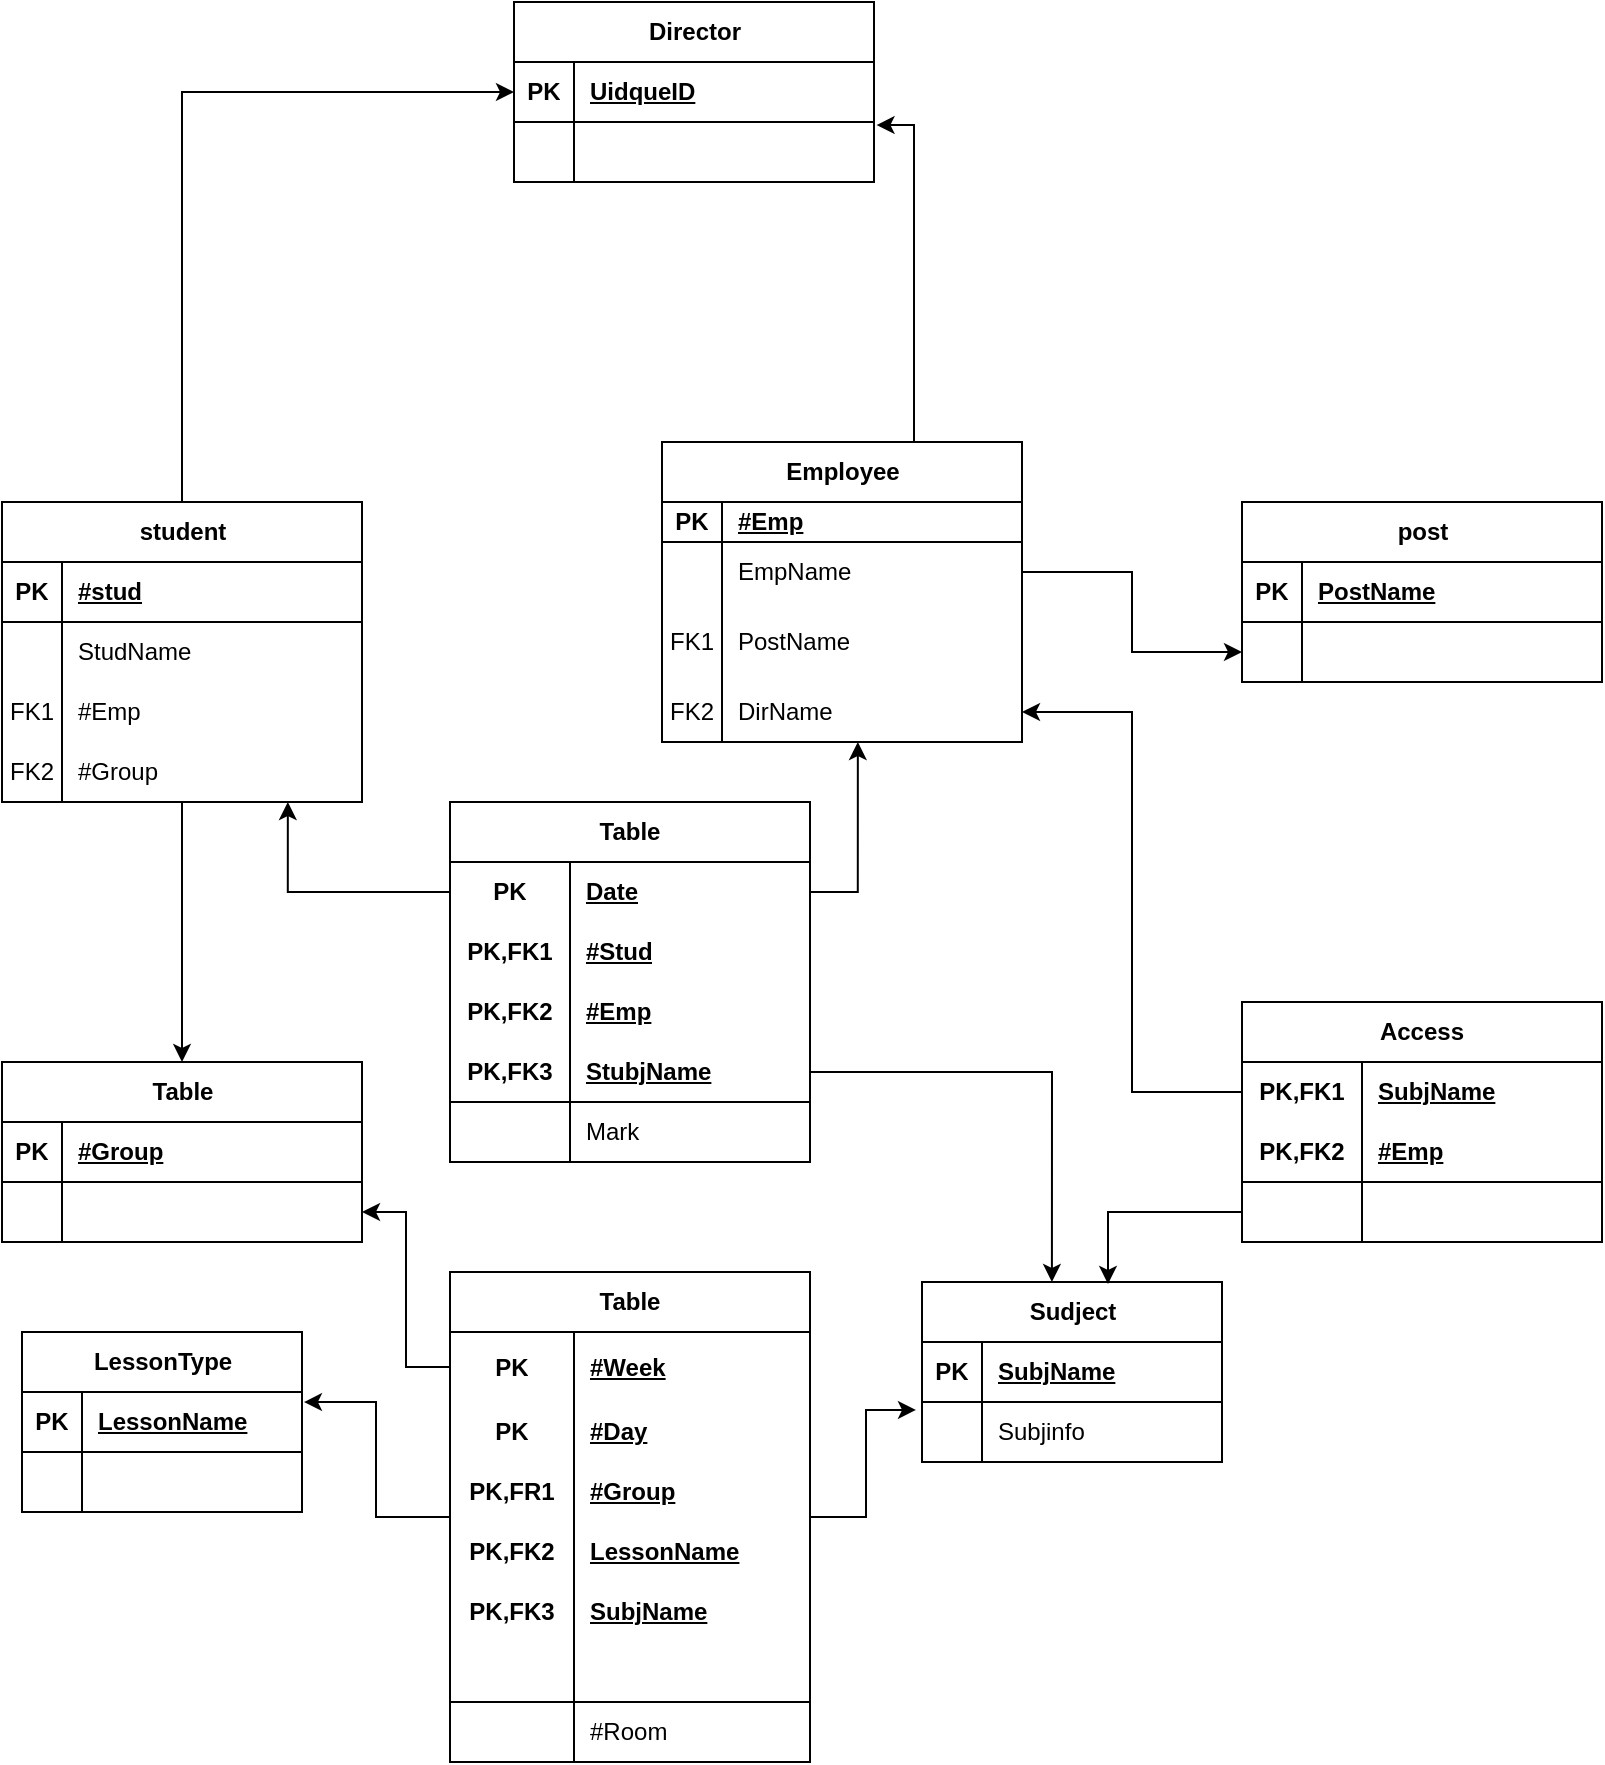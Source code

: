 <mxfile version="24.7.10">
  <diagram name="Страница — 1" id="5IH-jWt40UI-4HRTnUhj">
    <mxGraphModel dx="631" dy="853" grid="1" gridSize="10" guides="1" tooltips="1" connect="1" arrows="1" fold="1" page="1" pageScale="1" pageWidth="827" pageHeight="1169" math="0" shadow="0">
      <root>
        <mxCell id="0" />
        <mxCell id="1" parent="0" />
        <mxCell id="b1RxJrLbf18WU-riQd_y-133" style="edgeStyle=orthogonalEdgeStyle;rounded=0;orthogonalLoop=1;jettySize=auto;html=1;" edge="1" parent="1" source="b1RxJrLbf18WU-riQd_y-1" target="b1RxJrLbf18WU-riQd_y-120">
          <mxGeometry relative="1" as="geometry" />
        </mxCell>
        <mxCell id="b1RxJrLbf18WU-riQd_y-202" style="edgeStyle=orthogonalEdgeStyle;rounded=0;orthogonalLoop=1;jettySize=auto;html=1;entryX=0;entryY=0.5;entryDx=0;entryDy=0;" edge="1" parent="1" source="b1RxJrLbf18WU-riQd_y-1" target="b1RxJrLbf18WU-riQd_y-187">
          <mxGeometry relative="1" as="geometry" />
        </mxCell>
        <mxCell id="b1RxJrLbf18WU-riQd_y-1" value="student" style="shape=table;startSize=30;container=1;collapsible=1;childLayout=tableLayout;fixedRows=1;rowLines=0;fontStyle=1;align=center;resizeLast=1;html=1;" vertex="1" parent="1">
          <mxGeometry x="14" y="350" width="180" height="150" as="geometry" />
        </mxCell>
        <mxCell id="b1RxJrLbf18WU-riQd_y-2" value="" style="shape=tableRow;horizontal=0;startSize=0;swimlaneHead=0;swimlaneBody=0;fillColor=none;collapsible=0;dropTarget=0;points=[[0,0.5],[1,0.5]];portConstraint=eastwest;top=0;left=0;right=0;bottom=1;" vertex="1" parent="b1RxJrLbf18WU-riQd_y-1">
          <mxGeometry y="30" width="180" height="30" as="geometry" />
        </mxCell>
        <mxCell id="b1RxJrLbf18WU-riQd_y-3" value="PK" style="shape=partialRectangle;connectable=0;fillColor=none;top=0;left=0;bottom=0;right=0;fontStyle=1;overflow=hidden;whiteSpace=wrap;html=1;" vertex="1" parent="b1RxJrLbf18WU-riQd_y-2">
          <mxGeometry width="30" height="30" as="geometry">
            <mxRectangle width="30" height="30" as="alternateBounds" />
          </mxGeometry>
        </mxCell>
        <mxCell id="b1RxJrLbf18WU-riQd_y-4" value="#stud" style="shape=partialRectangle;connectable=0;fillColor=none;top=0;left=0;bottom=0;right=0;align=left;spacingLeft=6;fontStyle=5;overflow=hidden;whiteSpace=wrap;html=1;" vertex="1" parent="b1RxJrLbf18WU-riQd_y-2">
          <mxGeometry x="30" width="150" height="30" as="geometry">
            <mxRectangle width="150" height="30" as="alternateBounds" />
          </mxGeometry>
        </mxCell>
        <mxCell id="b1RxJrLbf18WU-riQd_y-5" value="" style="shape=tableRow;horizontal=0;startSize=0;swimlaneHead=0;swimlaneBody=0;fillColor=none;collapsible=0;dropTarget=0;points=[[0,0.5],[1,0.5]];portConstraint=eastwest;top=0;left=0;right=0;bottom=0;" vertex="1" parent="b1RxJrLbf18WU-riQd_y-1">
          <mxGeometry y="60" width="180" height="30" as="geometry" />
        </mxCell>
        <mxCell id="b1RxJrLbf18WU-riQd_y-6" value="" style="shape=partialRectangle;connectable=0;fillColor=none;top=0;left=0;bottom=0;right=0;editable=1;overflow=hidden;whiteSpace=wrap;html=1;" vertex="1" parent="b1RxJrLbf18WU-riQd_y-5">
          <mxGeometry width="30" height="30" as="geometry">
            <mxRectangle width="30" height="30" as="alternateBounds" />
          </mxGeometry>
        </mxCell>
        <mxCell id="b1RxJrLbf18WU-riQd_y-7" value="StudName" style="shape=partialRectangle;connectable=0;fillColor=none;top=0;left=0;bottom=0;right=0;align=left;spacingLeft=6;overflow=hidden;whiteSpace=wrap;html=1;" vertex="1" parent="b1RxJrLbf18WU-riQd_y-5">
          <mxGeometry x="30" width="150" height="30" as="geometry">
            <mxRectangle width="150" height="30" as="alternateBounds" />
          </mxGeometry>
        </mxCell>
        <mxCell id="b1RxJrLbf18WU-riQd_y-8" value="" style="shape=tableRow;horizontal=0;startSize=0;swimlaneHead=0;swimlaneBody=0;fillColor=none;collapsible=0;dropTarget=0;points=[[0,0.5],[1,0.5]];portConstraint=eastwest;top=0;left=0;right=0;bottom=0;" vertex="1" parent="b1RxJrLbf18WU-riQd_y-1">
          <mxGeometry y="90" width="180" height="30" as="geometry" />
        </mxCell>
        <mxCell id="b1RxJrLbf18WU-riQd_y-9" value="FK1" style="shape=partialRectangle;connectable=0;fillColor=none;top=0;left=0;bottom=0;right=0;editable=1;overflow=hidden;whiteSpace=wrap;html=1;" vertex="1" parent="b1RxJrLbf18WU-riQd_y-8">
          <mxGeometry width="30" height="30" as="geometry">
            <mxRectangle width="30" height="30" as="alternateBounds" />
          </mxGeometry>
        </mxCell>
        <mxCell id="b1RxJrLbf18WU-riQd_y-10" value="#Emp" style="shape=partialRectangle;connectable=0;fillColor=none;top=0;left=0;bottom=0;right=0;align=left;spacingLeft=6;overflow=hidden;whiteSpace=wrap;html=1;" vertex="1" parent="b1RxJrLbf18WU-riQd_y-8">
          <mxGeometry x="30" width="150" height="30" as="geometry">
            <mxRectangle width="150" height="30" as="alternateBounds" />
          </mxGeometry>
        </mxCell>
        <mxCell id="b1RxJrLbf18WU-riQd_y-11" value="" style="shape=tableRow;horizontal=0;startSize=0;swimlaneHead=0;swimlaneBody=0;fillColor=none;collapsible=0;dropTarget=0;points=[[0,0.5],[1,0.5]];portConstraint=eastwest;top=0;left=0;right=0;bottom=0;" vertex="1" parent="b1RxJrLbf18WU-riQd_y-1">
          <mxGeometry y="120" width="180" height="30" as="geometry" />
        </mxCell>
        <mxCell id="b1RxJrLbf18WU-riQd_y-12" value="FK2" style="shape=partialRectangle;connectable=0;fillColor=none;top=0;left=0;bottom=0;right=0;editable=1;overflow=hidden;whiteSpace=wrap;html=1;" vertex="1" parent="b1RxJrLbf18WU-riQd_y-11">
          <mxGeometry width="30" height="30" as="geometry">
            <mxRectangle width="30" height="30" as="alternateBounds" />
          </mxGeometry>
        </mxCell>
        <mxCell id="b1RxJrLbf18WU-riQd_y-13" value="#Group" style="shape=partialRectangle;connectable=0;fillColor=none;top=0;left=0;bottom=0;right=0;align=left;spacingLeft=6;overflow=hidden;whiteSpace=wrap;html=1;" vertex="1" parent="b1RxJrLbf18WU-riQd_y-11">
          <mxGeometry x="30" width="150" height="30" as="geometry">
            <mxRectangle width="150" height="30" as="alternateBounds" />
          </mxGeometry>
        </mxCell>
        <mxCell id="b1RxJrLbf18WU-riQd_y-28" value="Employee" style="shape=table;startSize=30;container=1;collapsible=1;childLayout=tableLayout;fixedRows=1;rowLines=0;fontStyle=1;align=center;resizeLast=1;html=1;" vertex="1" parent="1">
          <mxGeometry x="344" y="320" width="180" height="150" as="geometry" />
        </mxCell>
        <mxCell id="b1RxJrLbf18WU-riQd_y-29" value="" style="shape=tableRow;horizontal=0;startSize=0;swimlaneHead=0;swimlaneBody=0;fillColor=none;collapsible=0;dropTarget=0;points=[[0,0.5],[1,0.5]];portConstraint=eastwest;top=0;left=0;right=0;bottom=1;" vertex="1" parent="b1RxJrLbf18WU-riQd_y-28">
          <mxGeometry y="30" width="180" height="20" as="geometry" />
        </mxCell>
        <mxCell id="b1RxJrLbf18WU-riQd_y-30" value="PK" style="shape=partialRectangle;connectable=0;fillColor=none;top=0;left=0;bottom=0;right=0;fontStyle=1;overflow=hidden;whiteSpace=wrap;html=1;" vertex="1" parent="b1RxJrLbf18WU-riQd_y-29">
          <mxGeometry width="30" height="20" as="geometry">
            <mxRectangle width="30" height="20" as="alternateBounds" />
          </mxGeometry>
        </mxCell>
        <mxCell id="b1RxJrLbf18WU-riQd_y-31" value="#Emp" style="shape=partialRectangle;connectable=0;fillColor=none;top=0;left=0;bottom=0;right=0;align=left;spacingLeft=6;fontStyle=5;overflow=hidden;whiteSpace=wrap;html=1;" vertex="1" parent="b1RxJrLbf18WU-riQd_y-29">
          <mxGeometry x="30" width="150" height="20" as="geometry">
            <mxRectangle width="150" height="20" as="alternateBounds" />
          </mxGeometry>
        </mxCell>
        <mxCell id="b1RxJrLbf18WU-riQd_y-32" value="" style="shape=tableRow;horizontal=0;startSize=0;swimlaneHead=0;swimlaneBody=0;fillColor=none;collapsible=0;dropTarget=0;points=[[0,0.5],[1,0.5]];portConstraint=eastwest;top=0;left=0;right=0;bottom=0;" vertex="1" parent="b1RxJrLbf18WU-riQd_y-28">
          <mxGeometry y="50" width="180" height="30" as="geometry" />
        </mxCell>
        <mxCell id="b1RxJrLbf18WU-riQd_y-33" value="" style="shape=partialRectangle;connectable=0;fillColor=none;top=0;left=0;bottom=0;right=0;editable=1;overflow=hidden;whiteSpace=wrap;html=1;" vertex="1" parent="b1RxJrLbf18WU-riQd_y-32">
          <mxGeometry width="30" height="30" as="geometry">
            <mxRectangle width="30" height="30" as="alternateBounds" />
          </mxGeometry>
        </mxCell>
        <mxCell id="b1RxJrLbf18WU-riQd_y-34" value="EmpName" style="shape=partialRectangle;connectable=0;fillColor=none;top=0;left=0;bottom=0;right=0;align=left;spacingLeft=6;overflow=hidden;whiteSpace=wrap;html=1;" vertex="1" parent="b1RxJrLbf18WU-riQd_y-32">
          <mxGeometry x="30" width="150" height="30" as="geometry">
            <mxRectangle width="150" height="30" as="alternateBounds" />
          </mxGeometry>
        </mxCell>
        <mxCell id="b1RxJrLbf18WU-riQd_y-35" value="" style="shape=tableRow;horizontal=0;startSize=0;swimlaneHead=0;swimlaneBody=0;fillColor=none;collapsible=0;dropTarget=0;points=[[0,0.5],[1,0.5]];portConstraint=eastwest;top=0;left=0;right=0;bottom=0;" vertex="1" parent="b1RxJrLbf18WU-riQd_y-28">
          <mxGeometry y="80" width="180" height="40" as="geometry" />
        </mxCell>
        <mxCell id="b1RxJrLbf18WU-riQd_y-36" value="FK1" style="shape=partialRectangle;connectable=0;fillColor=none;top=0;left=0;bottom=0;right=0;editable=1;overflow=hidden;whiteSpace=wrap;html=1;" vertex="1" parent="b1RxJrLbf18WU-riQd_y-35">
          <mxGeometry width="30" height="40" as="geometry">
            <mxRectangle width="30" height="40" as="alternateBounds" />
          </mxGeometry>
        </mxCell>
        <mxCell id="b1RxJrLbf18WU-riQd_y-37" value="PostName" style="shape=partialRectangle;connectable=0;fillColor=none;top=0;left=0;bottom=0;right=0;align=left;spacingLeft=6;overflow=hidden;whiteSpace=wrap;html=1;" vertex="1" parent="b1RxJrLbf18WU-riQd_y-35">
          <mxGeometry x="30" width="150" height="40" as="geometry">
            <mxRectangle width="150" height="40" as="alternateBounds" />
          </mxGeometry>
        </mxCell>
        <mxCell id="b1RxJrLbf18WU-riQd_y-182" style="shape=tableRow;horizontal=0;startSize=0;swimlaneHead=0;swimlaneBody=0;fillColor=none;collapsible=0;dropTarget=0;points=[[0,0.5],[1,0.5]];portConstraint=eastwest;top=0;left=0;right=0;bottom=0;" vertex="1" parent="b1RxJrLbf18WU-riQd_y-28">
          <mxGeometry y="120" width="180" height="30" as="geometry" />
        </mxCell>
        <mxCell id="b1RxJrLbf18WU-riQd_y-183" value="FK2" style="shape=partialRectangle;connectable=0;fillColor=none;top=0;left=0;bottom=0;right=0;editable=1;overflow=hidden;whiteSpace=wrap;html=1;" vertex="1" parent="b1RxJrLbf18WU-riQd_y-182">
          <mxGeometry width="30" height="30" as="geometry">
            <mxRectangle width="30" height="30" as="alternateBounds" />
          </mxGeometry>
        </mxCell>
        <mxCell id="b1RxJrLbf18WU-riQd_y-184" value="DirName" style="shape=partialRectangle;connectable=0;fillColor=none;top=0;left=0;bottom=0;right=0;align=left;spacingLeft=6;overflow=hidden;whiteSpace=wrap;html=1;" vertex="1" parent="b1RxJrLbf18WU-riQd_y-182">
          <mxGeometry x="30" width="150" height="30" as="geometry">
            <mxRectangle width="150" height="30" as="alternateBounds" />
          </mxGeometry>
        </mxCell>
        <mxCell id="b1RxJrLbf18WU-riQd_y-41" value="post" style="shape=table;startSize=30;container=1;collapsible=1;childLayout=tableLayout;fixedRows=1;rowLines=0;fontStyle=1;align=center;resizeLast=1;html=1;" vertex="1" parent="1">
          <mxGeometry x="634" y="350" width="180" height="90" as="geometry" />
        </mxCell>
        <mxCell id="b1RxJrLbf18WU-riQd_y-42" value="" style="shape=tableRow;horizontal=0;startSize=0;swimlaneHead=0;swimlaneBody=0;fillColor=none;collapsible=0;dropTarget=0;points=[[0,0.5],[1,0.5]];portConstraint=eastwest;top=0;left=0;right=0;bottom=1;" vertex="1" parent="b1RxJrLbf18WU-riQd_y-41">
          <mxGeometry y="30" width="180" height="30" as="geometry" />
        </mxCell>
        <mxCell id="b1RxJrLbf18WU-riQd_y-43" value="PK" style="shape=partialRectangle;connectable=0;fillColor=none;top=0;left=0;bottom=0;right=0;fontStyle=1;overflow=hidden;whiteSpace=wrap;html=1;" vertex="1" parent="b1RxJrLbf18WU-riQd_y-42">
          <mxGeometry width="30" height="30" as="geometry">
            <mxRectangle width="30" height="30" as="alternateBounds" />
          </mxGeometry>
        </mxCell>
        <mxCell id="b1RxJrLbf18WU-riQd_y-44" value="PostName" style="shape=partialRectangle;connectable=0;fillColor=none;top=0;left=0;bottom=0;right=0;align=left;spacingLeft=6;fontStyle=5;overflow=hidden;whiteSpace=wrap;html=1;" vertex="1" parent="b1RxJrLbf18WU-riQd_y-42">
          <mxGeometry x="30" width="150" height="30" as="geometry">
            <mxRectangle width="150" height="30" as="alternateBounds" />
          </mxGeometry>
        </mxCell>
        <mxCell id="b1RxJrLbf18WU-riQd_y-45" value="" style="shape=tableRow;horizontal=0;startSize=0;swimlaneHead=0;swimlaneBody=0;fillColor=none;collapsible=0;dropTarget=0;points=[[0,0.5],[1,0.5]];portConstraint=eastwest;top=0;left=0;right=0;bottom=0;" vertex="1" parent="b1RxJrLbf18WU-riQd_y-41">
          <mxGeometry y="60" width="180" height="30" as="geometry" />
        </mxCell>
        <mxCell id="b1RxJrLbf18WU-riQd_y-46" value="" style="shape=partialRectangle;connectable=0;fillColor=none;top=0;left=0;bottom=0;right=0;editable=1;overflow=hidden;whiteSpace=wrap;html=1;" vertex="1" parent="b1RxJrLbf18WU-riQd_y-45">
          <mxGeometry width="30" height="30" as="geometry">
            <mxRectangle width="30" height="30" as="alternateBounds" />
          </mxGeometry>
        </mxCell>
        <mxCell id="b1RxJrLbf18WU-riQd_y-47" value="" style="shape=partialRectangle;connectable=0;fillColor=none;top=0;left=0;bottom=0;right=0;align=left;spacingLeft=6;overflow=hidden;whiteSpace=wrap;html=1;" vertex="1" parent="b1RxJrLbf18WU-riQd_y-45">
          <mxGeometry x="30" width="150" height="30" as="geometry">
            <mxRectangle width="150" height="30" as="alternateBounds" />
          </mxGeometry>
        </mxCell>
        <mxCell id="b1RxJrLbf18WU-riQd_y-54" style="edgeStyle=orthogonalEdgeStyle;rounded=0;orthogonalLoop=1;jettySize=auto;html=1;entryX=0;entryY=0.5;entryDx=0;entryDy=0;" edge="1" parent="1" source="b1RxJrLbf18WU-riQd_y-32" target="b1RxJrLbf18WU-riQd_y-45">
          <mxGeometry relative="1" as="geometry" />
        </mxCell>
        <mxCell id="b1RxJrLbf18WU-riQd_y-55" value="Access" style="shape=table;startSize=30;container=1;collapsible=1;childLayout=tableLayout;fixedRows=1;rowLines=0;fontStyle=1;align=center;resizeLast=1;html=1;whiteSpace=wrap;" vertex="1" parent="1">
          <mxGeometry x="634" y="600" width="180" height="120" as="geometry" />
        </mxCell>
        <mxCell id="b1RxJrLbf18WU-riQd_y-56" value="" style="shape=tableRow;horizontal=0;startSize=0;swimlaneHead=0;swimlaneBody=0;fillColor=none;collapsible=0;dropTarget=0;points=[[0,0.5],[1,0.5]];portConstraint=eastwest;top=0;left=0;right=0;bottom=0;html=1;" vertex="1" parent="b1RxJrLbf18WU-riQd_y-55">
          <mxGeometry y="30" width="180" height="30" as="geometry" />
        </mxCell>
        <mxCell id="b1RxJrLbf18WU-riQd_y-57" value="PK,FK1" style="shape=partialRectangle;connectable=0;fillColor=none;top=0;left=0;bottom=0;right=0;fontStyle=1;overflow=hidden;html=1;whiteSpace=wrap;" vertex="1" parent="b1RxJrLbf18WU-riQd_y-56">
          <mxGeometry width="60" height="30" as="geometry">
            <mxRectangle width="60" height="30" as="alternateBounds" />
          </mxGeometry>
        </mxCell>
        <mxCell id="b1RxJrLbf18WU-riQd_y-58" value="SubjName" style="shape=partialRectangle;connectable=0;fillColor=none;top=0;left=0;bottom=0;right=0;align=left;spacingLeft=6;fontStyle=5;overflow=hidden;html=1;whiteSpace=wrap;" vertex="1" parent="b1RxJrLbf18WU-riQd_y-56">
          <mxGeometry x="60" width="120" height="30" as="geometry">
            <mxRectangle width="120" height="30" as="alternateBounds" />
          </mxGeometry>
        </mxCell>
        <mxCell id="b1RxJrLbf18WU-riQd_y-59" value="" style="shape=tableRow;horizontal=0;startSize=0;swimlaneHead=0;swimlaneBody=0;fillColor=none;collapsible=0;dropTarget=0;points=[[0,0.5],[1,0.5]];portConstraint=eastwest;top=0;left=0;right=0;bottom=1;html=1;" vertex="1" parent="b1RxJrLbf18WU-riQd_y-55">
          <mxGeometry y="60" width="180" height="30" as="geometry" />
        </mxCell>
        <mxCell id="b1RxJrLbf18WU-riQd_y-60" value="PK,FK2" style="shape=partialRectangle;connectable=0;fillColor=none;top=0;left=0;bottom=0;right=0;fontStyle=1;overflow=hidden;html=1;whiteSpace=wrap;" vertex="1" parent="b1RxJrLbf18WU-riQd_y-59">
          <mxGeometry width="60" height="30" as="geometry">
            <mxRectangle width="60" height="30" as="alternateBounds" />
          </mxGeometry>
        </mxCell>
        <mxCell id="b1RxJrLbf18WU-riQd_y-61" value="#Emp" style="shape=partialRectangle;connectable=0;fillColor=none;top=0;left=0;bottom=0;right=0;align=left;spacingLeft=6;fontStyle=5;overflow=hidden;html=1;whiteSpace=wrap;" vertex="1" parent="b1RxJrLbf18WU-riQd_y-59">
          <mxGeometry x="60" width="120" height="30" as="geometry">
            <mxRectangle width="120" height="30" as="alternateBounds" />
          </mxGeometry>
        </mxCell>
        <mxCell id="b1RxJrLbf18WU-riQd_y-62" value="" style="shape=tableRow;horizontal=0;startSize=0;swimlaneHead=0;swimlaneBody=0;fillColor=none;collapsible=0;dropTarget=0;points=[[0,0.5],[1,0.5]];portConstraint=eastwest;top=0;left=0;right=0;bottom=0;html=1;" vertex="1" parent="b1RxJrLbf18WU-riQd_y-55">
          <mxGeometry y="90" width="180" height="30" as="geometry" />
        </mxCell>
        <mxCell id="b1RxJrLbf18WU-riQd_y-63" value="" style="shape=partialRectangle;connectable=0;fillColor=none;top=0;left=0;bottom=0;right=0;editable=1;overflow=hidden;html=1;whiteSpace=wrap;" vertex="1" parent="b1RxJrLbf18WU-riQd_y-62">
          <mxGeometry width="60" height="30" as="geometry">
            <mxRectangle width="60" height="30" as="alternateBounds" />
          </mxGeometry>
        </mxCell>
        <mxCell id="b1RxJrLbf18WU-riQd_y-64" value="" style="shape=partialRectangle;connectable=0;fillColor=none;top=0;left=0;bottom=0;right=0;align=left;spacingLeft=6;overflow=hidden;html=1;whiteSpace=wrap;" vertex="1" parent="b1RxJrLbf18WU-riQd_y-62">
          <mxGeometry x="60" width="120" height="30" as="geometry">
            <mxRectangle width="120" height="30" as="alternateBounds" />
          </mxGeometry>
        </mxCell>
        <mxCell id="b1RxJrLbf18WU-riQd_y-69" value="Table" style="shape=table;startSize=30;container=1;collapsible=1;childLayout=tableLayout;fixedRows=1;rowLines=0;fontStyle=1;align=center;resizeLast=1;html=1;whiteSpace=wrap;" vertex="1" parent="1">
          <mxGeometry x="238" y="500" width="180" height="180" as="geometry" />
        </mxCell>
        <mxCell id="b1RxJrLbf18WU-riQd_y-70" value="" style="shape=tableRow;horizontal=0;startSize=0;swimlaneHead=0;swimlaneBody=0;fillColor=none;collapsible=0;dropTarget=0;points=[[0,0.5],[1,0.5]];portConstraint=eastwest;top=0;left=0;right=0;bottom=0;html=1;" vertex="1" parent="b1RxJrLbf18WU-riQd_y-69">
          <mxGeometry y="30" width="180" height="30" as="geometry" />
        </mxCell>
        <mxCell id="b1RxJrLbf18WU-riQd_y-71" value="PK" style="shape=partialRectangle;connectable=0;fillColor=none;top=0;left=0;bottom=0;right=0;fontStyle=1;overflow=hidden;html=1;whiteSpace=wrap;" vertex="1" parent="b1RxJrLbf18WU-riQd_y-70">
          <mxGeometry width="60" height="30" as="geometry">
            <mxRectangle width="60" height="30" as="alternateBounds" />
          </mxGeometry>
        </mxCell>
        <mxCell id="b1RxJrLbf18WU-riQd_y-72" value="Date" style="shape=partialRectangle;connectable=0;fillColor=none;top=0;left=0;bottom=0;right=0;align=left;spacingLeft=6;fontStyle=5;overflow=hidden;html=1;whiteSpace=wrap;" vertex="1" parent="b1RxJrLbf18WU-riQd_y-70">
          <mxGeometry x="60" width="120" height="30" as="geometry">
            <mxRectangle width="120" height="30" as="alternateBounds" />
          </mxGeometry>
        </mxCell>
        <mxCell id="b1RxJrLbf18WU-riQd_y-91" style="shape=tableRow;horizontal=0;startSize=0;swimlaneHead=0;swimlaneBody=0;fillColor=none;collapsible=0;dropTarget=0;points=[[0,0.5],[1,0.5]];portConstraint=eastwest;top=0;left=0;right=0;bottom=0;html=1;" vertex="1" parent="b1RxJrLbf18WU-riQd_y-69">
          <mxGeometry y="60" width="180" height="30" as="geometry" />
        </mxCell>
        <mxCell id="b1RxJrLbf18WU-riQd_y-92" value="PK,FK1" style="shape=partialRectangle;connectable=0;fillColor=none;top=0;left=0;bottom=0;right=0;fontStyle=1;overflow=hidden;html=1;whiteSpace=wrap;" vertex="1" parent="b1RxJrLbf18WU-riQd_y-91">
          <mxGeometry width="60" height="30" as="geometry">
            <mxRectangle width="60" height="30" as="alternateBounds" />
          </mxGeometry>
        </mxCell>
        <mxCell id="b1RxJrLbf18WU-riQd_y-93" value="#Stud" style="shape=partialRectangle;connectable=0;fillColor=none;top=0;left=0;bottom=0;right=0;align=left;spacingLeft=6;fontStyle=5;overflow=hidden;html=1;whiteSpace=wrap;" vertex="1" parent="b1RxJrLbf18WU-riQd_y-91">
          <mxGeometry x="60" width="120" height="30" as="geometry">
            <mxRectangle width="120" height="30" as="alternateBounds" />
          </mxGeometry>
        </mxCell>
        <mxCell id="b1RxJrLbf18WU-riQd_y-102" style="shape=tableRow;horizontal=0;startSize=0;swimlaneHead=0;swimlaneBody=0;fillColor=none;collapsible=0;dropTarget=0;points=[[0,0.5],[1,0.5]];portConstraint=eastwest;top=0;left=0;right=0;bottom=0;html=1;" vertex="1" parent="b1RxJrLbf18WU-riQd_y-69">
          <mxGeometry y="90" width="180" height="30" as="geometry" />
        </mxCell>
        <mxCell id="b1RxJrLbf18WU-riQd_y-103" value="PK,FK2" style="shape=partialRectangle;connectable=0;fillColor=none;top=0;left=0;bottom=0;right=0;fontStyle=1;overflow=hidden;html=1;whiteSpace=wrap;" vertex="1" parent="b1RxJrLbf18WU-riQd_y-102">
          <mxGeometry width="60" height="30" as="geometry">
            <mxRectangle width="60" height="30" as="alternateBounds" />
          </mxGeometry>
        </mxCell>
        <mxCell id="b1RxJrLbf18WU-riQd_y-104" value="#Emp" style="shape=partialRectangle;connectable=0;fillColor=none;top=0;left=0;bottom=0;right=0;align=left;spacingLeft=6;fontStyle=5;overflow=hidden;html=1;whiteSpace=wrap;" vertex="1" parent="b1RxJrLbf18WU-riQd_y-102">
          <mxGeometry x="60" width="120" height="30" as="geometry">
            <mxRectangle width="120" height="30" as="alternateBounds" />
          </mxGeometry>
        </mxCell>
        <mxCell id="b1RxJrLbf18WU-riQd_y-73" value="" style="shape=tableRow;horizontal=0;startSize=0;swimlaneHead=0;swimlaneBody=0;fillColor=none;collapsible=0;dropTarget=0;points=[[0,0.5],[1,0.5]];portConstraint=eastwest;top=0;left=0;right=0;bottom=1;html=1;" vertex="1" parent="b1RxJrLbf18WU-riQd_y-69">
          <mxGeometry y="120" width="180" height="30" as="geometry" />
        </mxCell>
        <mxCell id="b1RxJrLbf18WU-riQd_y-74" value="PK,FK3" style="shape=partialRectangle;connectable=0;fillColor=none;top=0;left=0;bottom=0;right=0;fontStyle=1;overflow=hidden;html=1;whiteSpace=wrap;" vertex="1" parent="b1RxJrLbf18WU-riQd_y-73">
          <mxGeometry width="60" height="30" as="geometry">
            <mxRectangle width="60" height="30" as="alternateBounds" />
          </mxGeometry>
        </mxCell>
        <mxCell id="b1RxJrLbf18WU-riQd_y-75" value="StubjName" style="shape=partialRectangle;connectable=0;fillColor=none;top=0;left=0;bottom=0;right=0;align=left;spacingLeft=6;fontStyle=5;overflow=hidden;html=1;whiteSpace=wrap;" vertex="1" parent="b1RxJrLbf18WU-riQd_y-73">
          <mxGeometry x="60" width="120" height="30" as="geometry">
            <mxRectangle width="120" height="30" as="alternateBounds" />
          </mxGeometry>
        </mxCell>
        <mxCell id="b1RxJrLbf18WU-riQd_y-76" value="" style="shape=tableRow;horizontal=0;startSize=0;swimlaneHead=0;swimlaneBody=0;fillColor=none;collapsible=0;dropTarget=0;points=[[0,0.5],[1,0.5]];portConstraint=eastwest;top=0;left=0;right=0;bottom=0;html=1;" vertex="1" parent="b1RxJrLbf18WU-riQd_y-69">
          <mxGeometry y="150" width="180" height="30" as="geometry" />
        </mxCell>
        <mxCell id="b1RxJrLbf18WU-riQd_y-77" value="" style="shape=partialRectangle;connectable=0;fillColor=none;top=0;left=0;bottom=0;right=0;editable=1;overflow=hidden;html=1;whiteSpace=wrap;" vertex="1" parent="b1RxJrLbf18WU-riQd_y-76">
          <mxGeometry width="60" height="30" as="geometry">
            <mxRectangle width="60" height="30" as="alternateBounds" />
          </mxGeometry>
        </mxCell>
        <mxCell id="b1RxJrLbf18WU-riQd_y-78" value="Mark" style="shape=partialRectangle;connectable=0;fillColor=none;top=0;left=0;bottom=0;right=0;align=left;spacingLeft=6;overflow=hidden;html=1;whiteSpace=wrap;" vertex="1" parent="b1RxJrLbf18WU-riQd_y-76">
          <mxGeometry x="60" width="120" height="30" as="geometry">
            <mxRectangle width="120" height="30" as="alternateBounds" />
          </mxGeometry>
        </mxCell>
        <mxCell id="b1RxJrLbf18WU-riQd_y-105" style="edgeStyle=orthogonalEdgeStyle;rounded=0;orthogonalLoop=1;jettySize=auto;html=1;entryX=0.794;entryY=1;entryDx=0;entryDy=0;entryPerimeter=0;" edge="1" parent="1" source="b1RxJrLbf18WU-riQd_y-70" target="b1RxJrLbf18WU-riQd_y-11">
          <mxGeometry relative="1" as="geometry" />
        </mxCell>
        <mxCell id="b1RxJrLbf18WU-riQd_y-106" style="edgeStyle=orthogonalEdgeStyle;rounded=0;orthogonalLoop=1;jettySize=auto;html=1;entryX=0.544;entryY=1;entryDx=0;entryDy=0;entryPerimeter=0;" edge="1" parent="1" source="b1RxJrLbf18WU-riQd_y-70" target="b1RxJrLbf18WU-riQd_y-182">
          <mxGeometry relative="1" as="geometry">
            <mxPoint x="442" y="490" as="targetPoint" />
          </mxGeometry>
        </mxCell>
        <mxCell id="b1RxJrLbf18WU-riQd_y-107" value="Table" style="shape=table;startSize=30;container=1;collapsible=1;childLayout=tableLayout;fixedRows=1;rowLines=0;fontStyle=1;align=center;resizeLast=1;html=1;whiteSpace=wrap;" vertex="1" parent="1">
          <mxGeometry x="238" y="735" width="180" height="245" as="geometry" />
        </mxCell>
        <mxCell id="b1RxJrLbf18WU-riQd_y-170" style="shape=tableRow;horizontal=0;startSize=0;swimlaneHead=0;swimlaneBody=0;fillColor=none;collapsible=0;dropTarget=0;points=[[0,0.5],[1,0.5]];portConstraint=eastwest;top=0;left=0;right=0;bottom=0;html=1;" vertex="1" parent="b1RxJrLbf18WU-riQd_y-107">
          <mxGeometry y="30" width="180" height="35" as="geometry" />
        </mxCell>
        <mxCell id="b1RxJrLbf18WU-riQd_y-171" value="PK" style="shape=partialRectangle;connectable=0;fillColor=none;top=0;left=0;bottom=0;right=0;fontStyle=1;overflow=hidden;html=1;whiteSpace=wrap;" vertex="1" parent="b1RxJrLbf18WU-riQd_y-170">
          <mxGeometry width="62" height="35" as="geometry">
            <mxRectangle width="62" height="35" as="alternateBounds" />
          </mxGeometry>
        </mxCell>
        <mxCell id="b1RxJrLbf18WU-riQd_y-172" value="#Week" style="shape=partialRectangle;connectable=0;fillColor=none;top=0;left=0;bottom=0;right=0;align=left;spacingLeft=6;fontStyle=5;overflow=hidden;html=1;whiteSpace=wrap;" vertex="1" parent="b1RxJrLbf18WU-riQd_y-170">
          <mxGeometry x="62" width="118" height="35" as="geometry">
            <mxRectangle width="118" height="35" as="alternateBounds" />
          </mxGeometry>
        </mxCell>
        <mxCell id="b1RxJrLbf18WU-riQd_y-173" style="shape=tableRow;horizontal=0;startSize=0;swimlaneHead=0;swimlaneBody=0;fillColor=none;collapsible=0;dropTarget=0;points=[[0,0.5],[1,0.5]];portConstraint=eastwest;top=0;left=0;right=0;bottom=0;html=1;" vertex="1" parent="b1RxJrLbf18WU-riQd_y-107">
          <mxGeometry y="65" width="180" height="30" as="geometry" />
        </mxCell>
        <mxCell id="b1RxJrLbf18WU-riQd_y-174" value="PK" style="shape=partialRectangle;connectable=0;fillColor=none;top=0;left=0;bottom=0;right=0;fontStyle=1;overflow=hidden;html=1;whiteSpace=wrap;" vertex="1" parent="b1RxJrLbf18WU-riQd_y-173">
          <mxGeometry width="62" height="30" as="geometry">
            <mxRectangle width="62" height="30" as="alternateBounds" />
          </mxGeometry>
        </mxCell>
        <mxCell id="b1RxJrLbf18WU-riQd_y-175" value="#Day" style="shape=partialRectangle;connectable=0;fillColor=none;top=0;left=0;bottom=0;right=0;align=left;spacingLeft=6;fontStyle=5;overflow=hidden;html=1;whiteSpace=wrap;" vertex="1" parent="b1RxJrLbf18WU-riQd_y-173">
          <mxGeometry x="62" width="118" height="30" as="geometry">
            <mxRectangle width="118" height="30" as="alternateBounds" />
          </mxGeometry>
        </mxCell>
        <mxCell id="b1RxJrLbf18WU-riQd_y-176" style="shape=tableRow;horizontal=0;startSize=0;swimlaneHead=0;swimlaneBody=0;fillColor=none;collapsible=0;dropTarget=0;points=[[0,0.5],[1,0.5]];portConstraint=eastwest;top=0;left=0;right=0;bottom=0;html=1;" vertex="1" parent="b1RxJrLbf18WU-riQd_y-107">
          <mxGeometry y="95" width="180" height="30" as="geometry" />
        </mxCell>
        <mxCell id="b1RxJrLbf18WU-riQd_y-177" value="PK,FR1" style="shape=partialRectangle;connectable=0;fillColor=none;top=0;left=0;bottom=0;right=0;fontStyle=1;overflow=hidden;html=1;whiteSpace=wrap;" vertex="1" parent="b1RxJrLbf18WU-riQd_y-176">
          <mxGeometry width="62" height="30" as="geometry">
            <mxRectangle width="62" height="30" as="alternateBounds" />
          </mxGeometry>
        </mxCell>
        <mxCell id="b1RxJrLbf18WU-riQd_y-178" value="#Group" style="shape=partialRectangle;connectable=0;fillColor=none;top=0;left=0;bottom=0;right=0;align=left;spacingLeft=6;fontStyle=5;overflow=hidden;html=1;whiteSpace=wrap;" vertex="1" parent="b1RxJrLbf18WU-riQd_y-176">
          <mxGeometry x="62" width="118" height="30" as="geometry">
            <mxRectangle width="118" height="30" as="alternateBounds" />
          </mxGeometry>
        </mxCell>
        <mxCell id="b1RxJrLbf18WU-riQd_y-179" style="shape=tableRow;horizontal=0;startSize=0;swimlaneHead=0;swimlaneBody=0;fillColor=none;collapsible=0;dropTarget=0;points=[[0,0.5],[1,0.5]];portConstraint=eastwest;top=0;left=0;right=0;bottom=0;html=1;" vertex="1" parent="b1RxJrLbf18WU-riQd_y-107">
          <mxGeometry y="125" width="180" height="30" as="geometry" />
        </mxCell>
        <mxCell id="b1RxJrLbf18WU-riQd_y-180" value="PK,FK2" style="shape=partialRectangle;connectable=0;fillColor=none;top=0;left=0;bottom=0;right=0;fontStyle=1;overflow=hidden;html=1;whiteSpace=wrap;" vertex="1" parent="b1RxJrLbf18WU-riQd_y-179">
          <mxGeometry width="62" height="30" as="geometry">
            <mxRectangle width="62" height="30" as="alternateBounds" />
          </mxGeometry>
        </mxCell>
        <mxCell id="b1RxJrLbf18WU-riQd_y-181" value="LessonName" style="shape=partialRectangle;connectable=0;fillColor=none;top=0;left=0;bottom=0;right=0;align=left;spacingLeft=6;fontStyle=5;overflow=hidden;html=1;whiteSpace=wrap;" vertex="1" parent="b1RxJrLbf18WU-riQd_y-179">
          <mxGeometry x="62" width="118" height="30" as="geometry">
            <mxRectangle width="118" height="30" as="alternateBounds" />
          </mxGeometry>
        </mxCell>
        <mxCell id="b1RxJrLbf18WU-riQd_y-108" value="" style="shape=tableRow;horizontal=0;startSize=0;swimlaneHead=0;swimlaneBody=0;fillColor=none;collapsible=0;dropTarget=0;points=[[0,0.5],[1,0.5]];portConstraint=eastwest;top=0;left=0;right=0;bottom=0;html=1;" vertex="1" parent="b1RxJrLbf18WU-riQd_y-107">
          <mxGeometry y="155" width="180" height="30" as="geometry" />
        </mxCell>
        <mxCell id="b1RxJrLbf18WU-riQd_y-109" value="PK,FK3" style="shape=partialRectangle;connectable=0;fillColor=none;top=0;left=0;bottom=0;right=0;fontStyle=1;overflow=hidden;html=1;whiteSpace=wrap;" vertex="1" parent="b1RxJrLbf18WU-riQd_y-108">
          <mxGeometry width="62" height="30" as="geometry">
            <mxRectangle width="62" height="30" as="alternateBounds" />
          </mxGeometry>
        </mxCell>
        <mxCell id="b1RxJrLbf18WU-riQd_y-110" value="SubjName" style="shape=partialRectangle;connectable=0;fillColor=none;top=0;left=0;bottom=0;right=0;align=left;spacingLeft=6;fontStyle=5;overflow=hidden;html=1;whiteSpace=wrap;" vertex="1" parent="b1RxJrLbf18WU-riQd_y-108">
          <mxGeometry x="62" width="118" height="30" as="geometry">
            <mxRectangle width="118" height="30" as="alternateBounds" />
          </mxGeometry>
        </mxCell>
        <mxCell id="b1RxJrLbf18WU-riQd_y-111" value="" style="shape=tableRow;horizontal=0;startSize=0;swimlaneHead=0;swimlaneBody=0;fillColor=none;collapsible=0;dropTarget=0;points=[[0,0.5],[1,0.5]];portConstraint=eastwest;top=0;left=0;right=0;bottom=1;html=1;" vertex="1" parent="b1RxJrLbf18WU-riQd_y-107">
          <mxGeometry y="185" width="180" height="30" as="geometry" />
        </mxCell>
        <mxCell id="b1RxJrLbf18WU-riQd_y-112" value="" style="shape=partialRectangle;connectable=0;fillColor=none;top=0;left=0;bottom=0;right=0;fontStyle=1;overflow=hidden;html=1;whiteSpace=wrap;" vertex="1" parent="b1RxJrLbf18WU-riQd_y-111">
          <mxGeometry width="62" height="30" as="geometry">
            <mxRectangle width="62" height="30" as="alternateBounds" />
          </mxGeometry>
        </mxCell>
        <mxCell id="b1RxJrLbf18WU-riQd_y-113" value="" style="shape=partialRectangle;connectable=0;fillColor=none;top=0;left=0;bottom=0;right=0;align=left;spacingLeft=6;fontStyle=5;overflow=hidden;html=1;whiteSpace=wrap;" vertex="1" parent="b1RxJrLbf18WU-riQd_y-111">
          <mxGeometry x="62" width="118" height="30" as="geometry">
            <mxRectangle width="118" height="30" as="alternateBounds" />
          </mxGeometry>
        </mxCell>
        <mxCell id="b1RxJrLbf18WU-riQd_y-114" value="" style="shape=tableRow;horizontal=0;startSize=0;swimlaneHead=0;swimlaneBody=0;fillColor=none;collapsible=0;dropTarget=0;points=[[0,0.5],[1,0.5]];portConstraint=eastwest;top=0;left=0;right=0;bottom=0;html=1;" vertex="1" parent="b1RxJrLbf18WU-riQd_y-107">
          <mxGeometry y="215" width="180" height="30" as="geometry" />
        </mxCell>
        <mxCell id="b1RxJrLbf18WU-riQd_y-115" value="" style="shape=partialRectangle;connectable=0;fillColor=none;top=0;left=0;bottom=0;right=0;editable=1;overflow=hidden;html=1;whiteSpace=wrap;" vertex="1" parent="b1RxJrLbf18WU-riQd_y-114">
          <mxGeometry width="62" height="30" as="geometry">
            <mxRectangle width="62" height="30" as="alternateBounds" />
          </mxGeometry>
        </mxCell>
        <mxCell id="b1RxJrLbf18WU-riQd_y-116" value="#Room" style="shape=partialRectangle;connectable=0;fillColor=none;top=0;left=0;bottom=0;right=0;align=left;spacingLeft=6;overflow=hidden;html=1;whiteSpace=wrap;" vertex="1" parent="b1RxJrLbf18WU-riQd_y-114">
          <mxGeometry x="62" width="118" height="30" as="geometry">
            <mxRectangle width="118" height="30" as="alternateBounds" />
          </mxGeometry>
        </mxCell>
        <mxCell id="b1RxJrLbf18WU-riQd_y-120" value="Table" style="shape=table;startSize=30;container=1;collapsible=1;childLayout=tableLayout;fixedRows=1;rowLines=0;fontStyle=1;align=center;resizeLast=1;html=1;" vertex="1" parent="1">
          <mxGeometry x="14" y="630" width="180" height="90" as="geometry" />
        </mxCell>
        <mxCell id="b1RxJrLbf18WU-riQd_y-121" value="" style="shape=tableRow;horizontal=0;startSize=0;swimlaneHead=0;swimlaneBody=0;fillColor=none;collapsible=0;dropTarget=0;points=[[0,0.5],[1,0.5]];portConstraint=eastwest;top=0;left=0;right=0;bottom=1;" vertex="1" parent="b1RxJrLbf18WU-riQd_y-120">
          <mxGeometry y="30" width="180" height="30" as="geometry" />
        </mxCell>
        <mxCell id="b1RxJrLbf18WU-riQd_y-122" value="PK" style="shape=partialRectangle;connectable=0;fillColor=none;top=0;left=0;bottom=0;right=0;fontStyle=1;overflow=hidden;whiteSpace=wrap;html=1;" vertex="1" parent="b1RxJrLbf18WU-riQd_y-121">
          <mxGeometry width="30" height="30" as="geometry">
            <mxRectangle width="30" height="30" as="alternateBounds" />
          </mxGeometry>
        </mxCell>
        <mxCell id="b1RxJrLbf18WU-riQd_y-123" value="#Group" style="shape=partialRectangle;connectable=0;fillColor=none;top=0;left=0;bottom=0;right=0;align=left;spacingLeft=6;fontStyle=5;overflow=hidden;whiteSpace=wrap;html=1;" vertex="1" parent="b1RxJrLbf18WU-riQd_y-121">
          <mxGeometry x="30" width="150" height="30" as="geometry">
            <mxRectangle width="150" height="30" as="alternateBounds" />
          </mxGeometry>
        </mxCell>
        <mxCell id="b1RxJrLbf18WU-riQd_y-124" value="" style="shape=tableRow;horizontal=0;startSize=0;swimlaneHead=0;swimlaneBody=0;fillColor=none;collapsible=0;dropTarget=0;points=[[0,0.5],[1,0.5]];portConstraint=eastwest;top=0;left=0;right=0;bottom=0;" vertex="1" parent="b1RxJrLbf18WU-riQd_y-120">
          <mxGeometry y="60" width="180" height="30" as="geometry" />
        </mxCell>
        <mxCell id="b1RxJrLbf18WU-riQd_y-125" value="" style="shape=partialRectangle;connectable=0;fillColor=none;top=0;left=0;bottom=0;right=0;editable=1;overflow=hidden;whiteSpace=wrap;html=1;" vertex="1" parent="b1RxJrLbf18WU-riQd_y-124">
          <mxGeometry width="30" height="30" as="geometry">
            <mxRectangle width="30" height="30" as="alternateBounds" />
          </mxGeometry>
        </mxCell>
        <mxCell id="b1RxJrLbf18WU-riQd_y-126" value="" style="shape=partialRectangle;connectable=0;fillColor=none;top=0;left=0;bottom=0;right=0;align=left;spacingLeft=6;overflow=hidden;whiteSpace=wrap;html=1;" vertex="1" parent="b1RxJrLbf18WU-riQd_y-124">
          <mxGeometry x="30" width="150" height="30" as="geometry">
            <mxRectangle width="150" height="30" as="alternateBounds" />
          </mxGeometry>
        </mxCell>
        <mxCell id="b1RxJrLbf18WU-riQd_y-135" value="Sudject" style="shape=table;startSize=30;container=1;collapsible=1;childLayout=tableLayout;fixedRows=1;rowLines=0;fontStyle=1;align=center;resizeLast=1;html=1;" vertex="1" parent="1">
          <mxGeometry x="474" y="740" width="150" height="90" as="geometry" />
        </mxCell>
        <mxCell id="b1RxJrLbf18WU-riQd_y-136" value="" style="shape=tableRow;horizontal=0;startSize=0;swimlaneHead=0;swimlaneBody=0;fillColor=none;collapsible=0;dropTarget=0;points=[[0,0.5],[1,0.5]];portConstraint=eastwest;top=0;left=0;right=0;bottom=1;" vertex="1" parent="b1RxJrLbf18WU-riQd_y-135">
          <mxGeometry y="30" width="150" height="30" as="geometry" />
        </mxCell>
        <mxCell id="b1RxJrLbf18WU-riQd_y-137" value="PK" style="shape=partialRectangle;connectable=0;fillColor=none;top=0;left=0;bottom=0;right=0;fontStyle=1;overflow=hidden;whiteSpace=wrap;html=1;" vertex="1" parent="b1RxJrLbf18WU-riQd_y-136">
          <mxGeometry width="30" height="30" as="geometry">
            <mxRectangle width="30" height="30" as="alternateBounds" />
          </mxGeometry>
        </mxCell>
        <mxCell id="b1RxJrLbf18WU-riQd_y-138" value="SubjName" style="shape=partialRectangle;connectable=0;fillColor=none;top=0;left=0;bottom=0;right=0;align=left;spacingLeft=6;fontStyle=5;overflow=hidden;whiteSpace=wrap;html=1;" vertex="1" parent="b1RxJrLbf18WU-riQd_y-136">
          <mxGeometry x="30" width="120" height="30" as="geometry">
            <mxRectangle width="120" height="30" as="alternateBounds" />
          </mxGeometry>
        </mxCell>
        <mxCell id="b1RxJrLbf18WU-riQd_y-139" value="" style="shape=tableRow;horizontal=0;startSize=0;swimlaneHead=0;swimlaneBody=0;fillColor=none;collapsible=0;dropTarget=0;points=[[0,0.5],[1,0.5]];portConstraint=eastwest;top=0;left=0;right=0;bottom=0;" vertex="1" parent="b1RxJrLbf18WU-riQd_y-135">
          <mxGeometry y="60" width="150" height="30" as="geometry" />
        </mxCell>
        <mxCell id="b1RxJrLbf18WU-riQd_y-140" value="" style="shape=partialRectangle;connectable=0;fillColor=none;top=0;left=0;bottom=0;right=0;editable=1;overflow=hidden;whiteSpace=wrap;html=1;" vertex="1" parent="b1RxJrLbf18WU-riQd_y-139">
          <mxGeometry width="30" height="30" as="geometry">
            <mxRectangle width="30" height="30" as="alternateBounds" />
          </mxGeometry>
        </mxCell>
        <mxCell id="b1RxJrLbf18WU-riQd_y-141" value="Subjinfo" style="shape=partialRectangle;connectable=0;fillColor=none;top=0;left=0;bottom=0;right=0;align=left;spacingLeft=6;overflow=hidden;whiteSpace=wrap;html=1;" vertex="1" parent="b1RxJrLbf18WU-riQd_y-139">
          <mxGeometry x="30" width="120" height="30" as="geometry">
            <mxRectangle width="120" height="30" as="alternateBounds" />
          </mxGeometry>
        </mxCell>
        <mxCell id="b1RxJrLbf18WU-riQd_y-148" style="edgeStyle=orthogonalEdgeStyle;rounded=0;orthogonalLoop=1;jettySize=auto;html=1;entryX=0.62;entryY=0.011;entryDx=0;entryDy=0;entryPerimeter=0;" edge="1" parent="1" source="b1RxJrLbf18WU-riQd_y-62" target="b1RxJrLbf18WU-riQd_y-135">
          <mxGeometry relative="1" as="geometry" />
        </mxCell>
        <mxCell id="b1RxJrLbf18WU-riQd_y-149" style="edgeStyle=orthogonalEdgeStyle;rounded=0;orthogonalLoop=1;jettySize=auto;html=1;entryX=0.433;entryY=0;entryDx=0;entryDy=0;entryPerimeter=0;" edge="1" parent="1" source="b1RxJrLbf18WU-riQd_y-73" target="b1RxJrLbf18WU-riQd_y-135">
          <mxGeometry relative="1" as="geometry" />
        </mxCell>
        <mxCell id="b1RxJrLbf18WU-riQd_y-150" style="edgeStyle=orthogonalEdgeStyle;rounded=0;orthogonalLoop=1;jettySize=auto;html=1;entryX=-0.02;entryY=0.133;entryDx=0;entryDy=0;entryPerimeter=0;" edge="1" parent="1" source="b1RxJrLbf18WU-riQd_y-107" target="b1RxJrLbf18WU-riQd_y-139">
          <mxGeometry relative="1" as="geometry" />
        </mxCell>
        <mxCell id="b1RxJrLbf18WU-riQd_y-151" value="LessonType" style="shape=table;startSize=30;container=1;collapsible=1;childLayout=tableLayout;fixedRows=1;rowLines=0;fontStyle=1;align=center;resizeLast=1;html=1;" vertex="1" parent="1">
          <mxGeometry x="24" y="765" width="140" height="90" as="geometry" />
        </mxCell>
        <mxCell id="b1RxJrLbf18WU-riQd_y-152" value="" style="shape=tableRow;horizontal=0;startSize=0;swimlaneHead=0;swimlaneBody=0;fillColor=none;collapsible=0;dropTarget=0;points=[[0,0.5],[1,0.5]];portConstraint=eastwest;top=0;left=0;right=0;bottom=1;" vertex="1" parent="b1RxJrLbf18WU-riQd_y-151">
          <mxGeometry y="30" width="140" height="30" as="geometry" />
        </mxCell>
        <mxCell id="b1RxJrLbf18WU-riQd_y-153" value="PK" style="shape=partialRectangle;connectable=0;fillColor=none;top=0;left=0;bottom=0;right=0;fontStyle=1;overflow=hidden;whiteSpace=wrap;html=1;" vertex="1" parent="b1RxJrLbf18WU-riQd_y-152">
          <mxGeometry width="30" height="30" as="geometry">
            <mxRectangle width="30" height="30" as="alternateBounds" />
          </mxGeometry>
        </mxCell>
        <mxCell id="b1RxJrLbf18WU-riQd_y-154" value="LessonName" style="shape=partialRectangle;connectable=0;fillColor=none;top=0;left=0;bottom=0;right=0;align=left;spacingLeft=6;fontStyle=5;overflow=hidden;whiteSpace=wrap;html=1;" vertex="1" parent="b1RxJrLbf18WU-riQd_y-152">
          <mxGeometry x="30" width="110" height="30" as="geometry">
            <mxRectangle width="110" height="30" as="alternateBounds" />
          </mxGeometry>
        </mxCell>
        <mxCell id="b1RxJrLbf18WU-riQd_y-155" value="" style="shape=tableRow;horizontal=0;startSize=0;swimlaneHead=0;swimlaneBody=0;fillColor=none;collapsible=0;dropTarget=0;points=[[0,0.5],[1,0.5]];portConstraint=eastwest;top=0;left=0;right=0;bottom=0;" vertex="1" parent="b1RxJrLbf18WU-riQd_y-151">
          <mxGeometry y="60" width="140" height="30" as="geometry" />
        </mxCell>
        <mxCell id="b1RxJrLbf18WU-riQd_y-156" value="" style="shape=partialRectangle;connectable=0;fillColor=none;top=0;left=0;bottom=0;right=0;editable=1;overflow=hidden;whiteSpace=wrap;html=1;" vertex="1" parent="b1RxJrLbf18WU-riQd_y-155">
          <mxGeometry width="30" height="30" as="geometry">
            <mxRectangle width="30" height="30" as="alternateBounds" />
          </mxGeometry>
        </mxCell>
        <mxCell id="b1RxJrLbf18WU-riQd_y-157" value="" style="shape=partialRectangle;connectable=0;fillColor=none;top=0;left=0;bottom=0;right=0;align=left;spacingLeft=6;overflow=hidden;whiteSpace=wrap;html=1;" vertex="1" parent="b1RxJrLbf18WU-riQd_y-155">
          <mxGeometry x="30" width="110" height="30" as="geometry">
            <mxRectangle width="110" height="30" as="alternateBounds" />
          </mxGeometry>
        </mxCell>
        <mxCell id="b1RxJrLbf18WU-riQd_y-164" style="edgeStyle=orthogonalEdgeStyle;rounded=0;orthogonalLoop=1;jettySize=auto;html=1;entryX=1.007;entryY=0.167;entryDx=0;entryDy=0;entryPerimeter=0;" edge="1" parent="1" source="b1RxJrLbf18WU-riQd_y-107" target="b1RxJrLbf18WU-riQd_y-152">
          <mxGeometry relative="1" as="geometry" />
        </mxCell>
        <mxCell id="b1RxJrLbf18WU-riQd_y-165" style="edgeStyle=orthogonalEdgeStyle;rounded=0;orthogonalLoop=1;jettySize=auto;html=1;entryX=1;entryY=0.5;entryDx=0;entryDy=0;exitX=0;exitY=0.5;exitDx=0;exitDy=0;" edge="1" parent="1" source="b1RxJrLbf18WU-riQd_y-170" target="b1RxJrLbf18WU-riQd_y-124">
          <mxGeometry relative="1" as="geometry">
            <mxPoint x="234" y="790" as="sourcePoint" />
          </mxGeometry>
        </mxCell>
        <mxCell id="b1RxJrLbf18WU-riQd_y-185" style="edgeStyle=orthogonalEdgeStyle;rounded=0;orthogonalLoop=1;jettySize=auto;html=1;" edge="1" parent="1" source="b1RxJrLbf18WU-riQd_y-56" target="b1RxJrLbf18WU-riQd_y-182">
          <mxGeometry relative="1" as="geometry" />
        </mxCell>
        <mxCell id="b1RxJrLbf18WU-riQd_y-186" value="Director" style="shape=table;startSize=30;container=1;collapsible=1;childLayout=tableLayout;fixedRows=1;rowLines=0;fontStyle=1;align=center;resizeLast=1;html=1;" vertex="1" parent="1">
          <mxGeometry x="270" y="100" width="180" height="90" as="geometry" />
        </mxCell>
        <mxCell id="b1RxJrLbf18WU-riQd_y-187" value="" style="shape=tableRow;horizontal=0;startSize=0;swimlaneHead=0;swimlaneBody=0;fillColor=none;collapsible=0;dropTarget=0;points=[[0,0.5],[1,0.5]];portConstraint=eastwest;top=0;left=0;right=0;bottom=1;" vertex="1" parent="b1RxJrLbf18WU-riQd_y-186">
          <mxGeometry y="30" width="180" height="30" as="geometry" />
        </mxCell>
        <mxCell id="b1RxJrLbf18WU-riQd_y-188" value="PK" style="shape=partialRectangle;connectable=0;fillColor=none;top=0;left=0;bottom=0;right=0;fontStyle=1;overflow=hidden;whiteSpace=wrap;html=1;" vertex="1" parent="b1RxJrLbf18WU-riQd_y-187">
          <mxGeometry width="30" height="30" as="geometry">
            <mxRectangle width="30" height="30" as="alternateBounds" />
          </mxGeometry>
        </mxCell>
        <mxCell id="b1RxJrLbf18WU-riQd_y-189" value="UidqueID" style="shape=partialRectangle;connectable=0;fillColor=none;top=0;left=0;bottom=0;right=0;align=left;spacingLeft=6;fontStyle=5;overflow=hidden;whiteSpace=wrap;html=1;" vertex="1" parent="b1RxJrLbf18WU-riQd_y-187">
          <mxGeometry x="30" width="150" height="30" as="geometry">
            <mxRectangle width="150" height="30" as="alternateBounds" />
          </mxGeometry>
        </mxCell>
        <mxCell id="b1RxJrLbf18WU-riQd_y-190" value="" style="shape=tableRow;horizontal=0;startSize=0;swimlaneHead=0;swimlaneBody=0;fillColor=none;collapsible=0;dropTarget=0;points=[[0,0.5],[1,0.5]];portConstraint=eastwest;top=0;left=0;right=0;bottom=0;" vertex="1" parent="b1RxJrLbf18WU-riQd_y-186">
          <mxGeometry y="60" width="180" height="30" as="geometry" />
        </mxCell>
        <mxCell id="b1RxJrLbf18WU-riQd_y-191" value="" style="shape=partialRectangle;connectable=0;fillColor=none;top=0;left=0;bottom=0;right=0;editable=1;overflow=hidden;whiteSpace=wrap;html=1;" vertex="1" parent="b1RxJrLbf18WU-riQd_y-190">
          <mxGeometry width="30" height="30" as="geometry">
            <mxRectangle width="30" height="30" as="alternateBounds" />
          </mxGeometry>
        </mxCell>
        <mxCell id="b1RxJrLbf18WU-riQd_y-192" value="" style="shape=partialRectangle;connectable=0;fillColor=none;top=0;left=0;bottom=0;right=0;align=left;spacingLeft=6;overflow=hidden;whiteSpace=wrap;html=1;" vertex="1" parent="b1RxJrLbf18WU-riQd_y-190">
          <mxGeometry x="30" width="150" height="30" as="geometry">
            <mxRectangle width="150" height="30" as="alternateBounds" />
          </mxGeometry>
        </mxCell>
        <mxCell id="b1RxJrLbf18WU-riQd_y-201" style="edgeStyle=orthogonalEdgeStyle;rounded=0;orthogonalLoop=1;jettySize=auto;html=1;entryX=1.007;entryY=0.051;entryDx=0;entryDy=0;entryPerimeter=0;" edge="1" parent="1" source="b1RxJrLbf18WU-riQd_y-28" target="b1RxJrLbf18WU-riQd_y-190">
          <mxGeometry relative="1" as="geometry">
            <Array as="points">
              <mxPoint x="470" y="162" />
            </Array>
          </mxGeometry>
        </mxCell>
      </root>
    </mxGraphModel>
  </diagram>
</mxfile>
